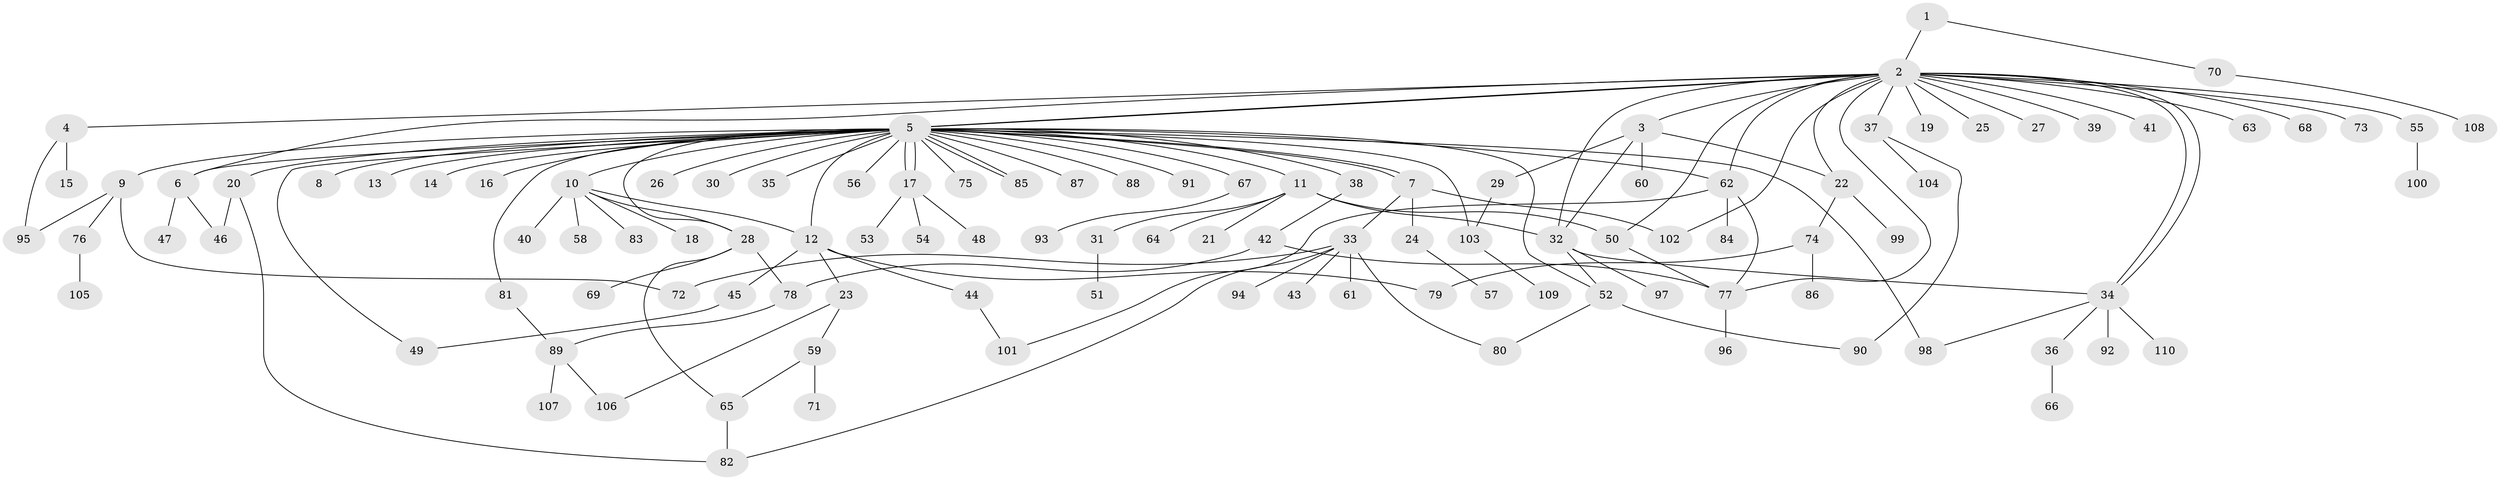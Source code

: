// coarse degree distribution, {12: 0.01818181818181818, 1: 0.8363636363636363, 2: 0.07272727272727272, 9: 0.01818181818181818, 18: 0.01818181818181818, 6: 0.01818181818181818, 21: 0.01818181818181818}
// Generated by graph-tools (version 1.1) at 2025/50/03/04/25 21:50:55]
// undirected, 110 vertices, 144 edges
graph export_dot {
graph [start="1"]
  node [color=gray90,style=filled];
  1;
  2;
  3;
  4;
  5;
  6;
  7;
  8;
  9;
  10;
  11;
  12;
  13;
  14;
  15;
  16;
  17;
  18;
  19;
  20;
  21;
  22;
  23;
  24;
  25;
  26;
  27;
  28;
  29;
  30;
  31;
  32;
  33;
  34;
  35;
  36;
  37;
  38;
  39;
  40;
  41;
  42;
  43;
  44;
  45;
  46;
  47;
  48;
  49;
  50;
  51;
  52;
  53;
  54;
  55;
  56;
  57;
  58;
  59;
  60;
  61;
  62;
  63;
  64;
  65;
  66;
  67;
  68;
  69;
  70;
  71;
  72;
  73;
  74;
  75;
  76;
  77;
  78;
  79;
  80;
  81;
  82;
  83;
  84;
  85;
  86;
  87;
  88;
  89;
  90;
  91;
  92;
  93;
  94;
  95;
  96;
  97;
  98;
  99;
  100;
  101;
  102;
  103;
  104;
  105;
  106;
  107;
  108;
  109;
  110;
  1 -- 2;
  1 -- 70;
  2 -- 3;
  2 -- 4;
  2 -- 5;
  2 -- 5;
  2 -- 6;
  2 -- 19;
  2 -- 22;
  2 -- 25;
  2 -- 27;
  2 -- 32;
  2 -- 34;
  2 -- 34;
  2 -- 37;
  2 -- 39;
  2 -- 41;
  2 -- 50;
  2 -- 55;
  2 -- 62;
  2 -- 63;
  2 -- 68;
  2 -- 73;
  2 -- 77;
  2 -- 102;
  3 -- 22;
  3 -- 29;
  3 -- 32;
  3 -- 60;
  4 -- 15;
  4 -- 95;
  5 -- 6;
  5 -- 7;
  5 -- 7;
  5 -- 8;
  5 -- 9;
  5 -- 10;
  5 -- 11;
  5 -- 12;
  5 -- 13;
  5 -- 14;
  5 -- 16;
  5 -- 17;
  5 -- 17;
  5 -- 20;
  5 -- 26;
  5 -- 28;
  5 -- 30;
  5 -- 35;
  5 -- 38;
  5 -- 49;
  5 -- 52;
  5 -- 56;
  5 -- 62;
  5 -- 67;
  5 -- 75;
  5 -- 81;
  5 -- 85;
  5 -- 85;
  5 -- 87;
  5 -- 88;
  5 -- 91;
  5 -- 98;
  5 -- 103;
  6 -- 46;
  6 -- 47;
  7 -- 24;
  7 -- 33;
  7 -- 102;
  9 -- 72;
  9 -- 76;
  9 -- 95;
  10 -- 12;
  10 -- 18;
  10 -- 28;
  10 -- 40;
  10 -- 58;
  10 -- 83;
  11 -- 21;
  11 -- 31;
  11 -- 32;
  11 -- 50;
  11 -- 64;
  12 -- 23;
  12 -- 44;
  12 -- 45;
  12 -- 79;
  17 -- 48;
  17 -- 53;
  17 -- 54;
  20 -- 46;
  20 -- 82;
  22 -- 74;
  22 -- 99;
  23 -- 59;
  23 -- 106;
  24 -- 57;
  28 -- 65;
  28 -- 69;
  28 -- 78;
  29 -- 103;
  31 -- 51;
  32 -- 34;
  32 -- 52;
  32 -- 97;
  33 -- 43;
  33 -- 61;
  33 -- 72;
  33 -- 80;
  33 -- 82;
  33 -- 94;
  34 -- 36;
  34 -- 92;
  34 -- 98;
  34 -- 110;
  36 -- 66;
  37 -- 90;
  37 -- 104;
  38 -- 42;
  42 -- 77;
  42 -- 78;
  44 -- 101;
  45 -- 49;
  50 -- 77;
  52 -- 80;
  52 -- 90;
  55 -- 100;
  59 -- 65;
  59 -- 71;
  62 -- 77;
  62 -- 84;
  62 -- 101;
  65 -- 82;
  67 -- 93;
  70 -- 108;
  74 -- 79;
  74 -- 86;
  76 -- 105;
  77 -- 96;
  78 -- 89;
  81 -- 89;
  89 -- 106;
  89 -- 107;
  103 -- 109;
}
